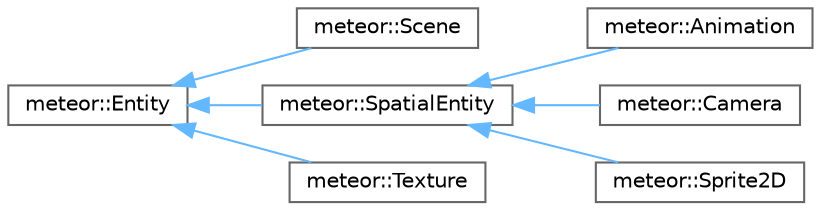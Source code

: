 digraph "Graphical Class Hierarchy"
{
 // LATEX_PDF_SIZE
  bgcolor="transparent";
  edge [fontname=Helvetica,fontsize=10,labelfontname=Helvetica,labelfontsize=10];
  node [fontname=Helvetica,fontsize=10,shape=box,height=0.2,width=0.4];
  rankdir="LR";
  Node0 [id="Node000000",label="meteor::Entity",height=0.2,width=0.4,color="grey40", fillcolor="white", style="filled",URL="$classmeteor_1_1_entity.html",tooltip="An Entity is the base class for all data and behaviour oriented objects in meteor...."];
  Node0 -> Node1 [id="edge1_Node000000_Node000001",dir="back",color="steelblue1",style="solid",tooltip=" "];
  Node1 [id="Node000001",label="meteor::Scene",height=0.2,width=0.4,color="grey40", fillcolor="white", style="filled",URL="$classmeteor_1_1_scene.html",tooltip="A scene holds a collection of spatial entity for a specific level."];
  Node0 -> Node2 [id="edge2_Node000000_Node000002",dir="back",color="steelblue1",style="solid",tooltip=" "];
  Node2 [id="Node000002",label="meteor::SpatialEntity",height=0.2,width=0.4,color="grey40", fillcolor="white", style="filled",URL="$classmeteor_1_1_spatial_entity.html",tooltip="Spatial Entity is the base entity for all types present in scene. This entity keeps track of spatial ..."];
  Node2 -> Node3 [id="edge3_Node000002_Node000003",dir="back",color="steelblue1",style="solid",tooltip=" "];
  Node3 [id="Node000003",label="meteor::Animation",height=0.2,width=0.4,color="grey40", fillcolor="white", style="filled",URL="$classmeteor_1_1_animation.html",tooltip="Animation entity provides sprite - sheet based animation system to meteor."];
  Node2 -> Node4 [id="edge4_Node000002_Node000004",dir="back",color="steelblue1",style="solid",tooltip=" "];
  Node4 [id="Node000004",label="meteor::Camera",height=0.2,width=0.4,color="grey40", fillcolor="white", style="filled",URL="$classmeteor_1_1_camera.html",tooltip="Camera entity uses provides camera like functionlity to manage world view."];
  Node2 -> Node5 [id="edge5_Node000002_Node000005",dir="back",color="steelblue1",style="solid",tooltip=" "];
  Node5 [id="Node000005",label="meteor::Sprite2D",height=0.2,width=0.4,color="grey40", fillcolor="white", style="filled",URL="$classmeteor_1_1_sprite2_d.html",tooltip="This entity enables sprite rendering in meteor."];
  Node0 -> Node6 [id="edge6_Node000000_Node000006",dir="back",color="steelblue1",style="solid",tooltip=" "];
  Node6 [id="Node000006",label="meteor::Texture",height=0.2,width=0.4,color="grey40", fillcolor="white", style="filled",URL="$classmeteor_1_1_texture.html",tooltip="This class holds an image that can be rendererd to the screen."];
}
